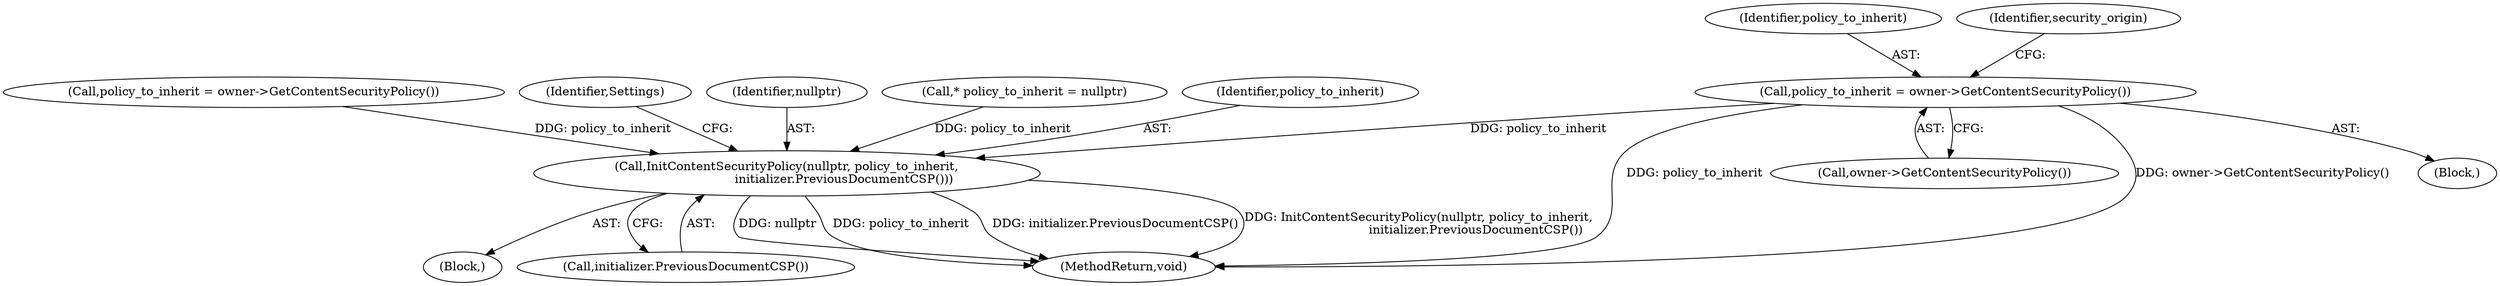 digraph "0_Chrome_d683fb12566eaec180ee0e0506288f46cc7a43e7_0@pointer" {
"1000173" [label="(Call,policy_to_inherit = owner->GetContentSecurityPolicy())"];
"1000228" [label="(Call,InitContentSecurityPolicy(nullptr, policy_to_inherit,\n                              initializer.PreviousDocumentCSP()))"];
"1000266" [label="(MethodReturn,void)"];
"1000227" [label="(Block,)"];
"1000174" [label="(Identifier,policy_to_inherit)"];
"1000165" [label="(Block,)"];
"1000178" [label="(Identifier,security_origin)"];
"1000175" [label="(Call,owner->GetContentSecurityPolicy())"];
"1000231" [label="(Call,initializer.PreviousDocumentCSP())"];
"1000192" [label="(Call,policy_to_inherit = owner->GetContentSecurityPolicy())"];
"1000235" [label="(Identifier,Settings)"];
"1000229" [label="(Identifier,nullptr)"];
"1000145" [label="(Call,* policy_to_inherit = nullptr)"];
"1000173" [label="(Call,policy_to_inherit = owner->GetContentSecurityPolicy())"];
"1000228" [label="(Call,InitContentSecurityPolicy(nullptr, policy_to_inherit,\n                              initializer.PreviousDocumentCSP()))"];
"1000230" [label="(Identifier,policy_to_inherit)"];
"1000173" -> "1000165"  [label="AST: "];
"1000173" -> "1000175"  [label="CFG: "];
"1000174" -> "1000173"  [label="AST: "];
"1000175" -> "1000173"  [label="AST: "];
"1000178" -> "1000173"  [label="CFG: "];
"1000173" -> "1000266"  [label="DDG: policy_to_inherit"];
"1000173" -> "1000266"  [label="DDG: owner->GetContentSecurityPolicy()"];
"1000173" -> "1000228"  [label="DDG: policy_to_inherit"];
"1000228" -> "1000227"  [label="AST: "];
"1000228" -> "1000231"  [label="CFG: "];
"1000229" -> "1000228"  [label="AST: "];
"1000230" -> "1000228"  [label="AST: "];
"1000231" -> "1000228"  [label="AST: "];
"1000235" -> "1000228"  [label="CFG: "];
"1000228" -> "1000266"  [label="DDG: initializer.PreviousDocumentCSP()"];
"1000228" -> "1000266"  [label="DDG: InitContentSecurityPolicy(nullptr, policy_to_inherit,\n                              initializer.PreviousDocumentCSP())"];
"1000228" -> "1000266"  [label="DDG: nullptr"];
"1000228" -> "1000266"  [label="DDG: policy_to_inherit"];
"1000192" -> "1000228"  [label="DDG: policy_to_inherit"];
"1000145" -> "1000228"  [label="DDG: policy_to_inherit"];
}

